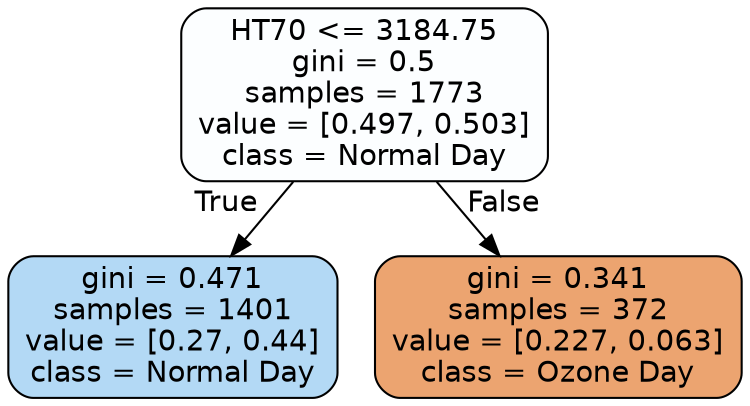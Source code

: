 digraph Tree {
node [shape=box, style="filled, rounded", color="black", fontname=helvetica] ;
edge [fontname=helvetica] ;
0 [label="HT70 <= 3184.75\ngini = 0.5\nsamples = 1773\nvalue = [0.497, 0.503]\nclass = Normal Day", fillcolor="#fcfeff"] ;
1 [label="gini = 0.471\nsamples = 1401\nvalue = [0.27, 0.44]\nclass = Normal Day", fillcolor="#b3d9f5"] ;
0 -> 1 [labeldistance=2.5, labelangle=45, headlabel="True"] ;
2 [label="gini = 0.341\nsamples = 372\nvalue = [0.227, 0.063]\nclass = Ozone Day", fillcolor="#eca470"] ;
0 -> 2 [labeldistance=2.5, labelangle=-45, headlabel="False"] ;
}